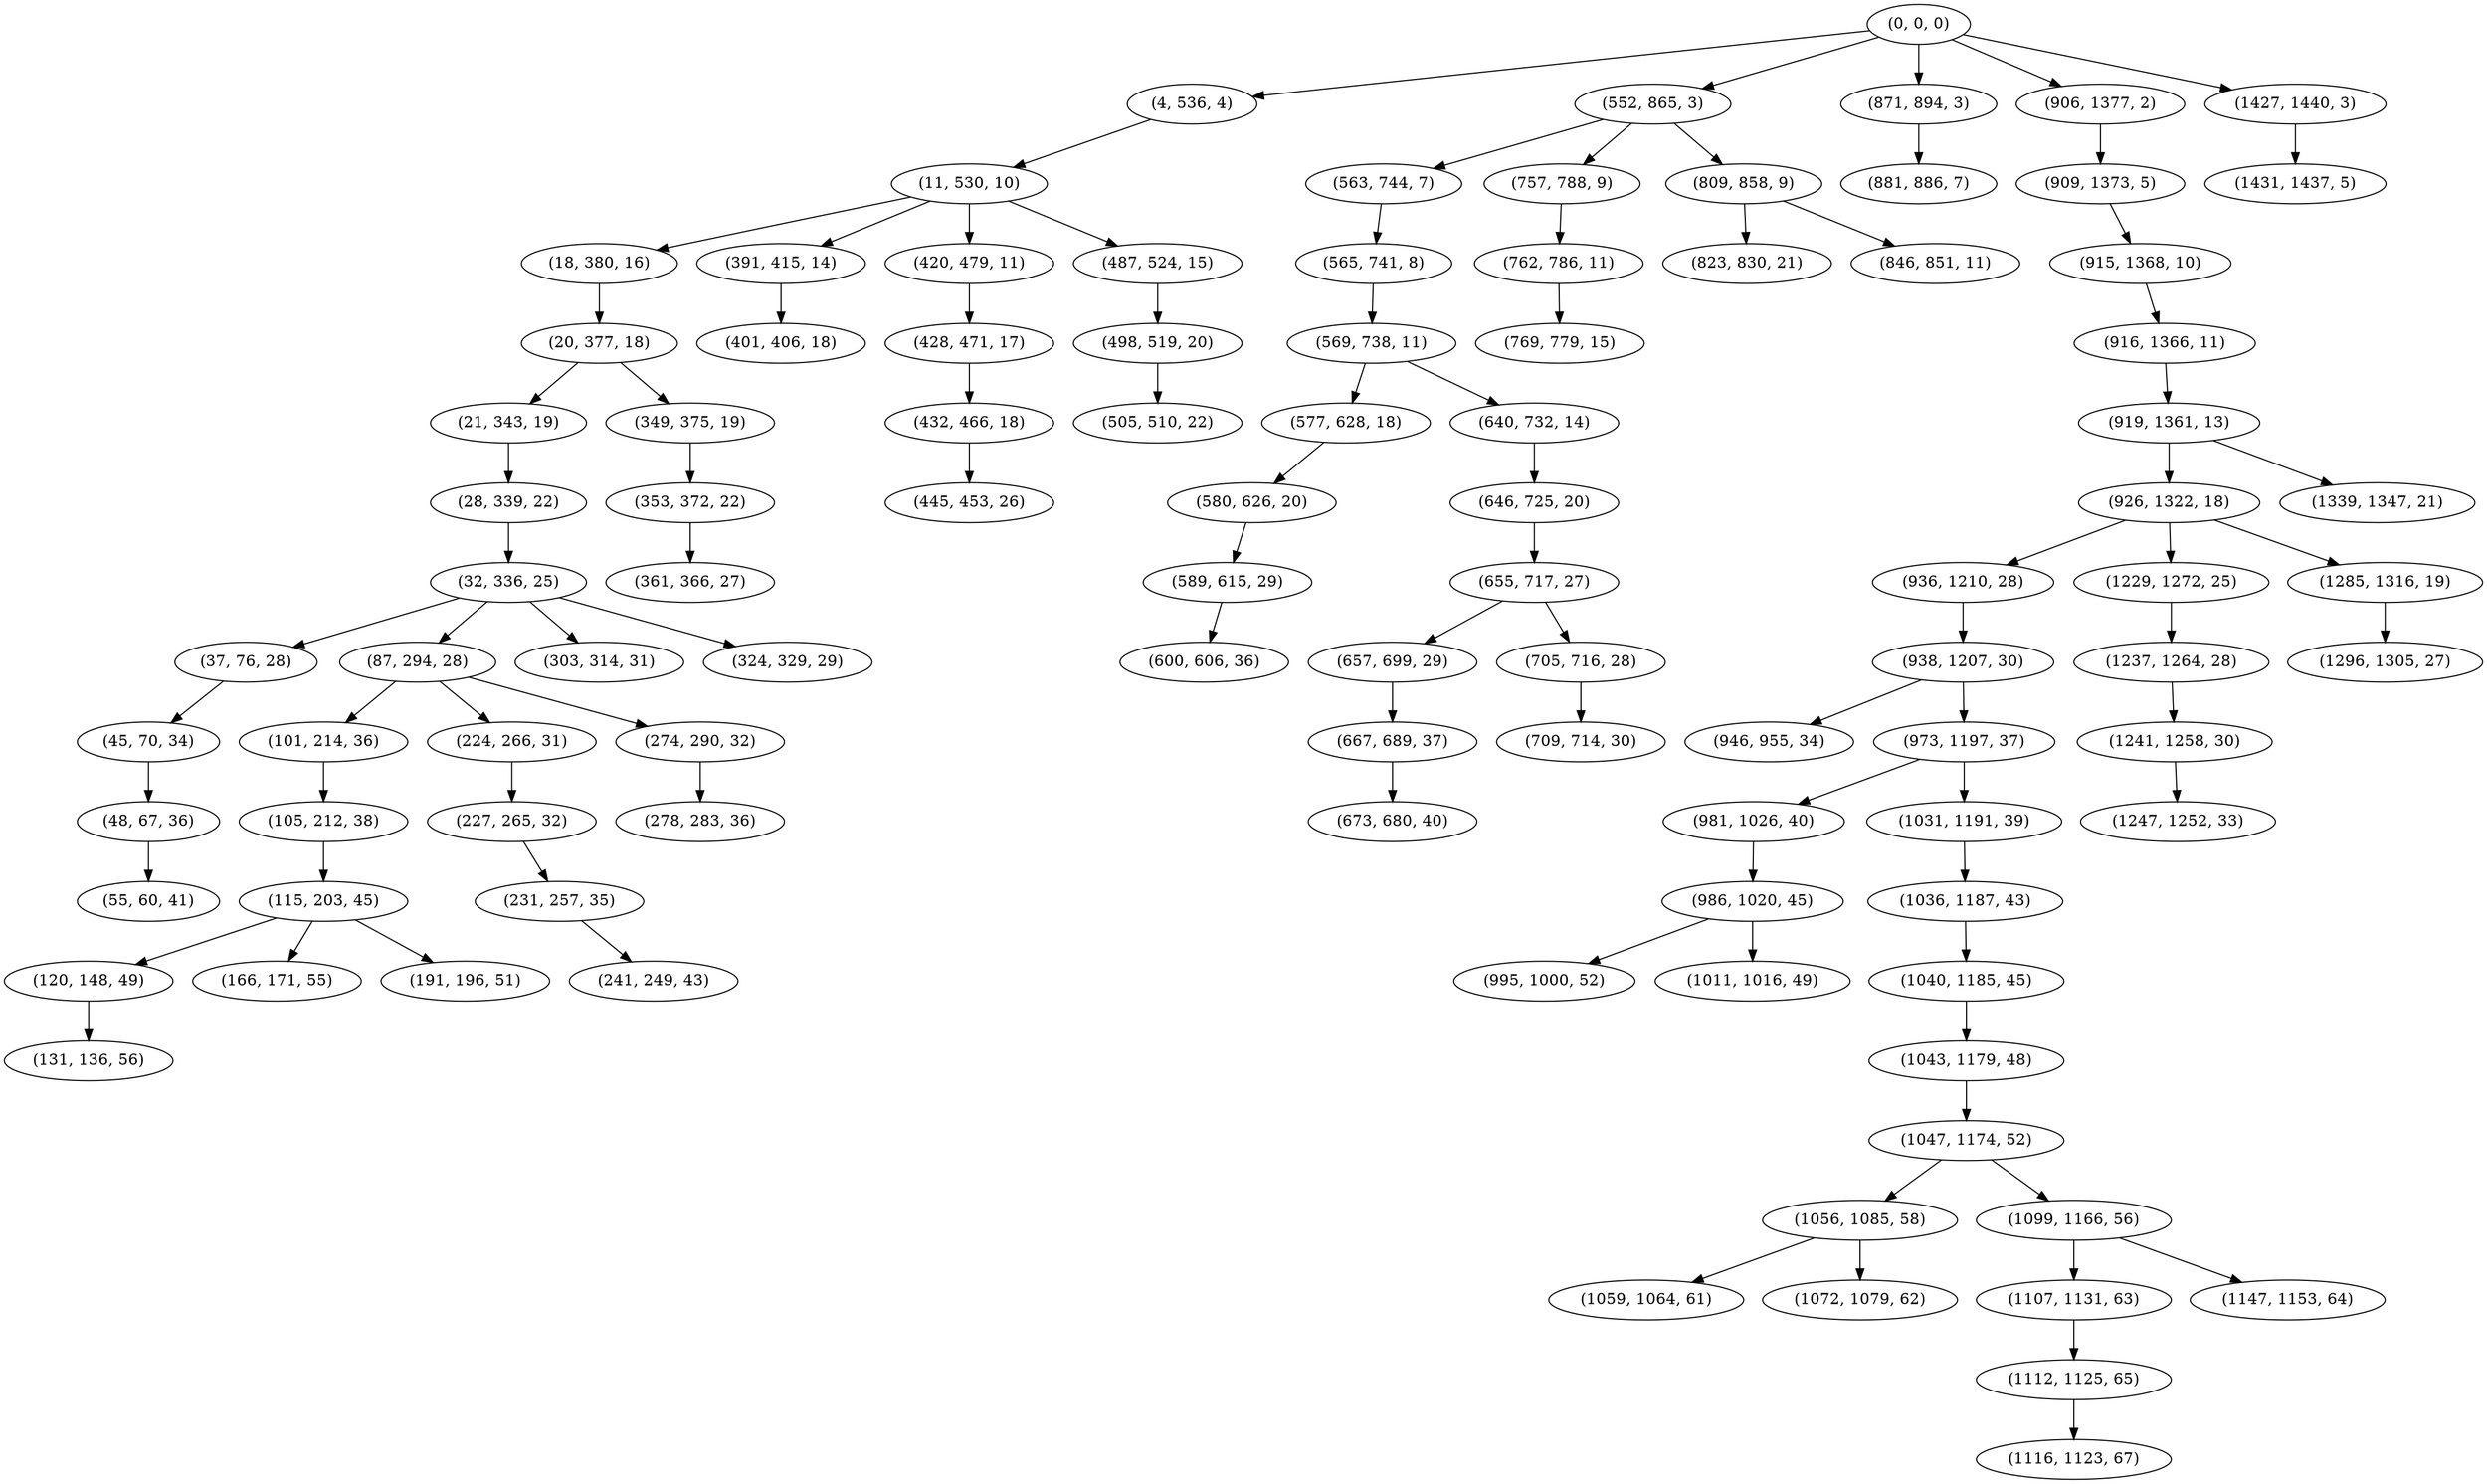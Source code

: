 digraph tree {
    "(0, 0, 0)";
    "(4, 536, 4)";
    "(11, 530, 10)";
    "(18, 380, 16)";
    "(20, 377, 18)";
    "(21, 343, 19)";
    "(28, 339, 22)";
    "(32, 336, 25)";
    "(37, 76, 28)";
    "(45, 70, 34)";
    "(48, 67, 36)";
    "(55, 60, 41)";
    "(87, 294, 28)";
    "(101, 214, 36)";
    "(105, 212, 38)";
    "(115, 203, 45)";
    "(120, 148, 49)";
    "(131, 136, 56)";
    "(166, 171, 55)";
    "(191, 196, 51)";
    "(224, 266, 31)";
    "(227, 265, 32)";
    "(231, 257, 35)";
    "(241, 249, 43)";
    "(274, 290, 32)";
    "(278, 283, 36)";
    "(303, 314, 31)";
    "(324, 329, 29)";
    "(349, 375, 19)";
    "(353, 372, 22)";
    "(361, 366, 27)";
    "(391, 415, 14)";
    "(401, 406, 18)";
    "(420, 479, 11)";
    "(428, 471, 17)";
    "(432, 466, 18)";
    "(445, 453, 26)";
    "(487, 524, 15)";
    "(498, 519, 20)";
    "(505, 510, 22)";
    "(552, 865, 3)";
    "(563, 744, 7)";
    "(565, 741, 8)";
    "(569, 738, 11)";
    "(577, 628, 18)";
    "(580, 626, 20)";
    "(589, 615, 29)";
    "(600, 606, 36)";
    "(640, 732, 14)";
    "(646, 725, 20)";
    "(655, 717, 27)";
    "(657, 699, 29)";
    "(667, 689, 37)";
    "(673, 680, 40)";
    "(705, 716, 28)";
    "(709, 714, 30)";
    "(757, 788, 9)";
    "(762, 786, 11)";
    "(769, 779, 15)";
    "(809, 858, 9)";
    "(823, 830, 21)";
    "(846, 851, 11)";
    "(871, 894, 3)";
    "(881, 886, 7)";
    "(906, 1377, 2)";
    "(909, 1373, 5)";
    "(915, 1368, 10)";
    "(916, 1366, 11)";
    "(919, 1361, 13)";
    "(926, 1322, 18)";
    "(936, 1210, 28)";
    "(938, 1207, 30)";
    "(946, 955, 34)";
    "(973, 1197, 37)";
    "(981, 1026, 40)";
    "(986, 1020, 45)";
    "(995, 1000, 52)";
    "(1011, 1016, 49)";
    "(1031, 1191, 39)";
    "(1036, 1187, 43)";
    "(1040, 1185, 45)";
    "(1043, 1179, 48)";
    "(1047, 1174, 52)";
    "(1056, 1085, 58)";
    "(1059, 1064, 61)";
    "(1072, 1079, 62)";
    "(1099, 1166, 56)";
    "(1107, 1131, 63)";
    "(1112, 1125, 65)";
    "(1116, 1123, 67)";
    "(1147, 1153, 64)";
    "(1229, 1272, 25)";
    "(1237, 1264, 28)";
    "(1241, 1258, 30)";
    "(1247, 1252, 33)";
    "(1285, 1316, 19)";
    "(1296, 1305, 27)";
    "(1339, 1347, 21)";
    "(1427, 1440, 3)";
    "(1431, 1437, 5)";
    "(0, 0, 0)" -> "(4, 536, 4)";
    "(0, 0, 0)" -> "(552, 865, 3)";
    "(0, 0, 0)" -> "(871, 894, 3)";
    "(0, 0, 0)" -> "(906, 1377, 2)";
    "(0, 0, 0)" -> "(1427, 1440, 3)";
    "(4, 536, 4)" -> "(11, 530, 10)";
    "(11, 530, 10)" -> "(18, 380, 16)";
    "(11, 530, 10)" -> "(391, 415, 14)";
    "(11, 530, 10)" -> "(420, 479, 11)";
    "(11, 530, 10)" -> "(487, 524, 15)";
    "(18, 380, 16)" -> "(20, 377, 18)";
    "(20, 377, 18)" -> "(21, 343, 19)";
    "(20, 377, 18)" -> "(349, 375, 19)";
    "(21, 343, 19)" -> "(28, 339, 22)";
    "(28, 339, 22)" -> "(32, 336, 25)";
    "(32, 336, 25)" -> "(37, 76, 28)";
    "(32, 336, 25)" -> "(87, 294, 28)";
    "(32, 336, 25)" -> "(303, 314, 31)";
    "(32, 336, 25)" -> "(324, 329, 29)";
    "(37, 76, 28)" -> "(45, 70, 34)";
    "(45, 70, 34)" -> "(48, 67, 36)";
    "(48, 67, 36)" -> "(55, 60, 41)";
    "(87, 294, 28)" -> "(101, 214, 36)";
    "(87, 294, 28)" -> "(224, 266, 31)";
    "(87, 294, 28)" -> "(274, 290, 32)";
    "(101, 214, 36)" -> "(105, 212, 38)";
    "(105, 212, 38)" -> "(115, 203, 45)";
    "(115, 203, 45)" -> "(120, 148, 49)";
    "(115, 203, 45)" -> "(166, 171, 55)";
    "(115, 203, 45)" -> "(191, 196, 51)";
    "(120, 148, 49)" -> "(131, 136, 56)";
    "(224, 266, 31)" -> "(227, 265, 32)";
    "(227, 265, 32)" -> "(231, 257, 35)";
    "(231, 257, 35)" -> "(241, 249, 43)";
    "(274, 290, 32)" -> "(278, 283, 36)";
    "(349, 375, 19)" -> "(353, 372, 22)";
    "(353, 372, 22)" -> "(361, 366, 27)";
    "(391, 415, 14)" -> "(401, 406, 18)";
    "(420, 479, 11)" -> "(428, 471, 17)";
    "(428, 471, 17)" -> "(432, 466, 18)";
    "(432, 466, 18)" -> "(445, 453, 26)";
    "(487, 524, 15)" -> "(498, 519, 20)";
    "(498, 519, 20)" -> "(505, 510, 22)";
    "(552, 865, 3)" -> "(563, 744, 7)";
    "(552, 865, 3)" -> "(757, 788, 9)";
    "(552, 865, 3)" -> "(809, 858, 9)";
    "(563, 744, 7)" -> "(565, 741, 8)";
    "(565, 741, 8)" -> "(569, 738, 11)";
    "(569, 738, 11)" -> "(577, 628, 18)";
    "(569, 738, 11)" -> "(640, 732, 14)";
    "(577, 628, 18)" -> "(580, 626, 20)";
    "(580, 626, 20)" -> "(589, 615, 29)";
    "(589, 615, 29)" -> "(600, 606, 36)";
    "(640, 732, 14)" -> "(646, 725, 20)";
    "(646, 725, 20)" -> "(655, 717, 27)";
    "(655, 717, 27)" -> "(657, 699, 29)";
    "(655, 717, 27)" -> "(705, 716, 28)";
    "(657, 699, 29)" -> "(667, 689, 37)";
    "(667, 689, 37)" -> "(673, 680, 40)";
    "(705, 716, 28)" -> "(709, 714, 30)";
    "(757, 788, 9)" -> "(762, 786, 11)";
    "(762, 786, 11)" -> "(769, 779, 15)";
    "(809, 858, 9)" -> "(823, 830, 21)";
    "(809, 858, 9)" -> "(846, 851, 11)";
    "(871, 894, 3)" -> "(881, 886, 7)";
    "(906, 1377, 2)" -> "(909, 1373, 5)";
    "(909, 1373, 5)" -> "(915, 1368, 10)";
    "(915, 1368, 10)" -> "(916, 1366, 11)";
    "(916, 1366, 11)" -> "(919, 1361, 13)";
    "(919, 1361, 13)" -> "(926, 1322, 18)";
    "(919, 1361, 13)" -> "(1339, 1347, 21)";
    "(926, 1322, 18)" -> "(936, 1210, 28)";
    "(926, 1322, 18)" -> "(1229, 1272, 25)";
    "(926, 1322, 18)" -> "(1285, 1316, 19)";
    "(936, 1210, 28)" -> "(938, 1207, 30)";
    "(938, 1207, 30)" -> "(946, 955, 34)";
    "(938, 1207, 30)" -> "(973, 1197, 37)";
    "(973, 1197, 37)" -> "(981, 1026, 40)";
    "(973, 1197, 37)" -> "(1031, 1191, 39)";
    "(981, 1026, 40)" -> "(986, 1020, 45)";
    "(986, 1020, 45)" -> "(995, 1000, 52)";
    "(986, 1020, 45)" -> "(1011, 1016, 49)";
    "(1031, 1191, 39)" -> "(1036, 1187, 43)";
    "(1036, 1187, 43)" -> "(1040, 1185, 45)";
    "(1040, 1185, 45)" -> "(1043, 1179, 48)";
    "(1043, 1179, 48)" -> "(1047, 1174, 52)";
    "(1047, 1174, 52)" -> "(1056, 1085, 58)";
    "(1047, 1174, 52)" -> "(1099, 1166, 56)";
    "(1056, 1085, 58)" -> "(1059, 1064, 61)";
    "(1056, 1085, 58)" -> "(1072, 1079, 62)";
    "(1099, 1166, 56)" -> "(1107, 1131, 63)";
    "(1099, 1166, 56)" -> "(1147, 1153, 64)";
    "(1107, 1131, 63)" -> "(1112, 1125, 65)";
    "(1112, 1125, 65)" -> "(1116, 1123, 67)";
    "(1229, 1272, 25)" -> "(1237, 1264, 28)";
    "(1237, 1264, 28)" -> "(1241, 1258, 30)";
    "(1241, 1258, 30)" -> "(1247, 1252, 33)";
    "(1285, 1316, 19)" -> "(1296, 1305, 27)";
    "(1427, 1440, 3)" -> "(1431, 1437, 5)";
}
